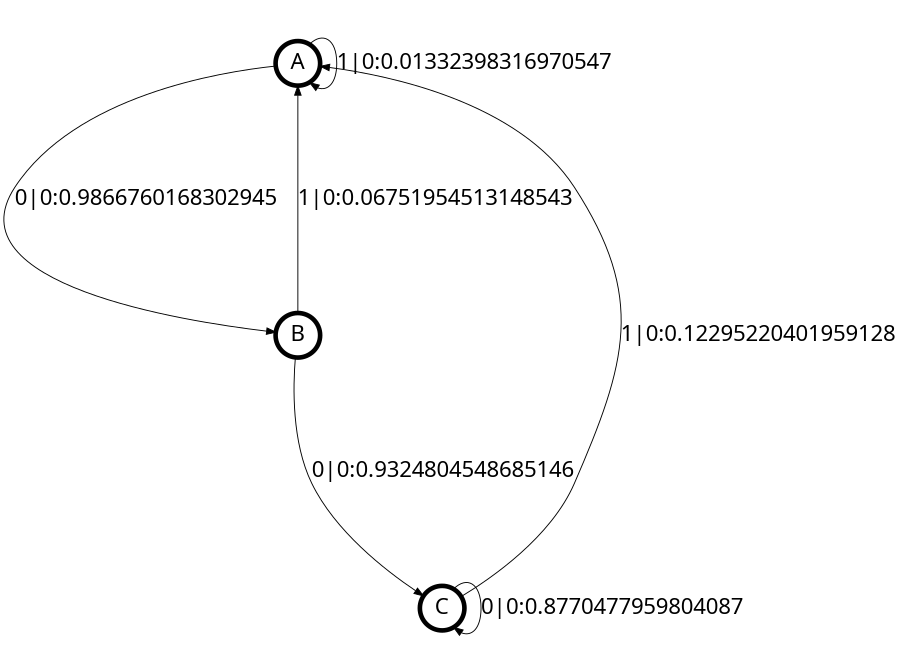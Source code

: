 digraph  {
size = "6,8.5";
ratio = "fill";
node
[shape = circle];
node [fontsize = 24];
node [penwidth = 5];
edge [fontsize = 24];
node [fontname = "CMU Serif Roman"];
graph [fontname = "CMU Serif Roman"];
edge [fontname = "CMU Serif Roman"];
A -> A [label = "1|0:0.01332398316970547\l"];
A -> B [label = "0|0:0.9866760168302945\l"];
B -> A [label = "1|0:0.06751954513148543\l"];
B -> C [label = "0|0:0.9324804548685146\l"];
C -> A [label = "1|0:0.12295220401959128\l"];
C -> C [label = "0|0:0.8770477959804087\l"];
}